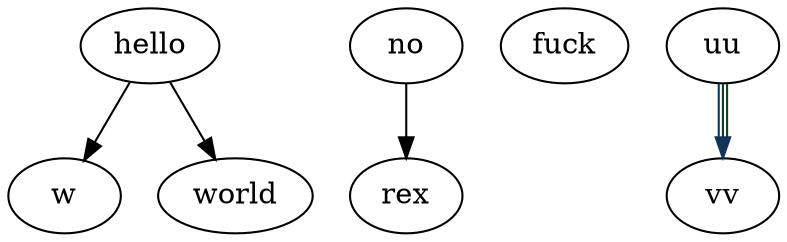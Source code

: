 // 如果只有 visit list，那么就可以提示补全 graph、digraph 和 strict。
digraph {
  // 如果只是在 graph 中，那么有可能是在编写注释，不管
  
  // 如果进入了 attr stmt，那么就提示属性
  // 如果进入了 rexpr，那么就提示属性值
  node [fillcolor="#123456"];
  

  // 如果进入了 node stmt，那么就提示节点、edge、node、subgraph。
  hello

  // 如果进入了EdgeRHS，则提示节点
  hello -> w;
  no;
  no -> rex [];
  hello -> world;
  
  fuck [];
  subgraph {
    uu -> vv [color="#123456:#123434:#124213"];
    node []
  }
}
